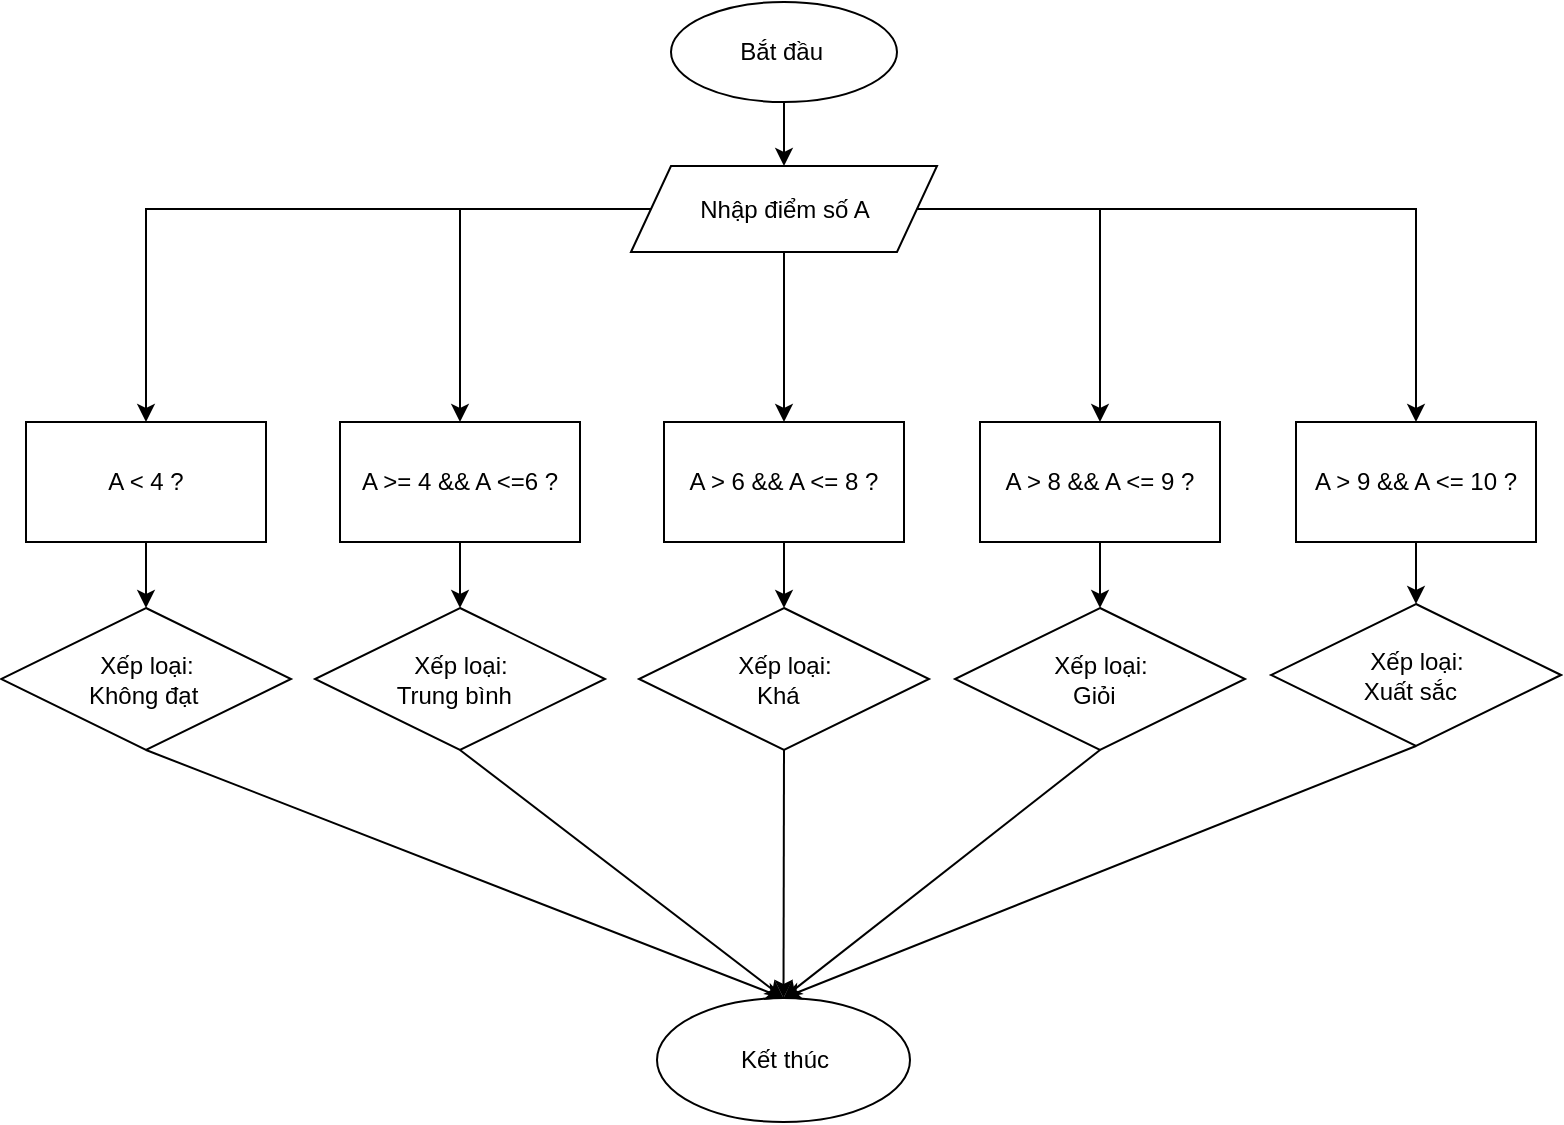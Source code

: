 <mxfile version="24.8.6">
  <diagram name="Trang-1" id="AVjfTueZ8LrYxPoxm-Ua">
    <mxGraphModel grid="0" page="1" gridSize="10" guides="1" tooltips="1" connect="1" arrows="1" fold="1" pageScale="1" pageWidth="1100" pageHeight="850" math="0" shadow="0">
      <root>
        <mxCell id="0" />
        <mxCell id="1" parent="0" />
        <mxCell id="HBLBr2EwnWnXB7OuXNY8-26" value="" style="edgeStyle=orthogonalEdgeStyle;rounded=0;orthogonalLoop=1;jettySize=auto;html=1;" edge="1" parent="1" source="HBLBr2EwnWnXB7OuXNY8-1" target="HBLBr2EwnWnXB7OuXNY8-2">
          <mxGeometry relative="1" as="geometry" />
        </mxCell>
        <mxCell id="HBLBr2EwnWnXB7OuXNY8-1" value="Bắt đầu&amp;nbsp;" style="ellipse;whiteSpace=wrap;html=1;" vertex="1" parent="1">
          <mxGeometry x="592.5" y="36" width="113" height="50" as="geometry" />
        </mxCell>
        <mxCell id="HBLBr2EwnWnXB7OuXNY8-18" value="" style="edgeStyle=orthogonalEdgeStyle;rounded=0;orthogonalLoop=1;jettySize=auto;html=1;entryX=0.5;entryY=0;entryDx=0;entryDy=0;" edge="1" parent="1" source="HBLBr2EwnWnXB7OuXNY8-2" target="HBLBr2EwnWnXB7OuXNY8-3">
          <mxGeometry relative="1" as="geometry">
            <mxPoint x="328" y="239" as="targetPoint" />
          </mxGeometry>
        </mxCell>
        <mxCell id="HBLBr2EwnWnXB7OuXNY8-21" value="" style="edgeStyle=orthogonalEdgeStyle;rounded=0;orthogonalLoop=1;jettySize=auto;html=1;entryX=0.5;entryY=0;entryDx=0;entryDy=0;" edge="1" parent="1" source="HBLBr2EwnWnXB7OuXNY8-2" target="HBLBr2EwnWnXB7OuXNY8-6">
          <mxGeometry relative="1" as="geometry" />
        </mxCell>
        <mxCell id="HBLBr2EwnWnXB7OuXNY8-22" value="" style="edgeStyle=orthogonalEdgeStyle;rounded=0;orthogonalLoop=1;jettySize=auto;html=1;entryX=0.5;entryY=0;entryDx=0;entryDy=0;" edge="1" parent="1" source="HBLBr2EwnWnXB7OuXNY8-2" target="HBLBr2EwnWnXB7OuXNY8-12">
          <mxGeometry relative="1" as="geometry" />
        </mxCell>
        <mxCell id="HBLBr2EwnWnXB7OuXNY8-23" value="" style="edgeStyle=orthogonalEdgeStyle;rounded=0;orthogonalLoop=1;jettySize=auto;html=1;entryX=0.5;entryY=0;entryDx=0;entryDy=0;" edge="1" parent="1" source="HBLBr2EwnWnXB7OuXNY8-2" target="HBLBr2EwnWnXB7OuXNY8-10">
          <mxGeometry relative="1" as="geometry" />
        </mxCell>
        <mxCell id="HBLBr2EwnWnXB7OuXNY8-25" value="" style="edgeStyle=orthogonalEdgeStyle;rounded=0;orthogonalLoop=1;jettySize=auto;html=1;" edge="1" parent="1" source="HBLBr2EwnWnXB7OuXNY8-2" target="HBLBr2EwnWnXB7OuXNY8-8">
          <mxGeometry relative="1" as="geometry" />
        </mxCell>
        <mxCell id="HBLBr2EwnWnXB7OuXNY8-2" value="Nhập điểm số A" style="shape=parallelogram;perimeter=parallelogramPerimeter;whiteSpace=wrap;html=1;fixedSize=1;" vertex="1" parent="1">
          <mxGeometry x="572.5" y="118" width="153" height="43" as="geometry" />
        </mxCell>
        <mxCell id="HBLBr2EwnWnXB7OuXNY8-5" value="" style="edgeStyle=orthogonalEdgeStyle;rounded=0;orthogonalLoop=1;jettySize=auto;html=1;" edge="1" parent="1" source="HBLBr2EwnWnXB7OuXNY8-3" target="HBLBr2EwnWnXB7OuXNY8-4">
          <mxGeometry relative="1" as="geometry" />
        </mxCell>
        <mxCell id="HBLBr2EwnWnXB7OuXNY8-3" value="A &amp;lt; 4 ?" style="rounded=0;whiteSpace=wrap;html=1;" vertex="1" parent="1">
          <mxGeometry x="270" y="246" width="120" height="60" as="geometry" />
        </mxCell>
        <mxCell id="HBLBr2EwnWnXB7OuXNY8-4" value="Xếp loại:&lt;div&gt;Không đạt&amp;nbsp;&lt;/div&gt;" style="rhombus;whiteSpace=wrap;html=1;" vertex="1" parent="1">
          <mxGeometry x="257.5" y="339" width="145" height="71" as="geometry" />
        </mxCell>
        <mxCell id="HBLBr2EwnWnXB7OuXNY8-14" value="" style="edgeStyle=orthogonalEdgeStyle;rounded=0;orthogonalLoop=1;jettySize=auto;html=1;" edge="1" parent="1" source="HBLBr2EwnWnXB7OuXNY8-6" target="HBLBr2EwnWnXB7OuXNY8-7">
          <mxGeometry relative="1" as="geometry" />
        </mxCell>
        <mxCell id="HBLBr2EwnWnXB7OuXNY8-6" value="A &amp;gt;= 4 &amp;amp;&amp;amp; A &amp;lt;=6 ?" style="rounded=0;whiteSpace=wrap;html=1;" vertex="1" parent="1">
          <mxGeometry x="427" y="246" width="120" height="60" as="geometry" />
        </mxCell>
        <mxCell id="HBLBr2EwnWnXB7OuXNY8-7" value="Xếp loại:&lt;div&gt;Trung bình&amp;nbsp;&amp;nbsp;&lt;/div&gt;" style="rhombus;whiteSpace=wrap;html=1;" vertex="1" parent="1">
          <mxGeometry x="414.5" y="339" width="145" height="71" as="geometry" />
        </mxCell>
        <mxCell id="HBLBr2EwnWnXB7OuXNY8-15" value="" style="edgeStyle=orthogonalEdgeStyle;rounded=0;orthogonalLoop=1;jettySize=auto;html=1;" edge="1" parent="1" source="HBLBr2EwnWnXB7OuXNY8-8" target="HBLBr2EwnWnXB7OuXNY8-9">
          <mxGeometry relative="1" as="geometry" />
        </mxCell>
        <mxCell id="HBLBr2EwnWnXB7OuXNY8-8" value="A &amp;gt; 6 &amp;amp;&amp;amp; A &amp;lt;= 8 ?" style="rounded=0;whiteSpace=wrap;html=1;" vertex="1" parent="1">
          <mxGeometry x="589" y="246" width="120" height="60" as="geometry" />
        </mxCell>
        <mxCell id="HBLBr2EwnWnXB7OuXNY8-9" value="Xếp loại:&lt;div&gt;Khá&amp;nbsp;&amp;nbsp;&lt;/div&gt;" style="rhombus;whiteSpace=wrap;html=1;" vertex="1" parent="1">
          <mxGeometry x="576.5" y="339" width="145" height="71" as="geometry" />
        </mxCell>
        <mxCell id="HBLBr2EwnWnXB7OuXNY8-16" value="" style="edgeStyle=orthogonalEdgeStyle;rounded=0;orthogonalLoop=1;jettySize=auto;html=1;" edge="1" parent="1" source="HBLBr2EwnWnXB7OuXNY8-10" target="HBLBr2EwnWnXB7OuXNY8-11">
          <mxGeometry relative="1" as="geometry" />
        </mxCell>
        <mxCell id="HBLBr2EwnWnXB7OuXNY8-10" value="A &amp;gt; 8 &amp;amp;&amp;amp; A &amp;lt;= 9 ?" style="rounded=0;whiteSpace=wrap;html=1;" vertex="1" parent="1">
          <mxGeometry x="747" y="246" width="120" height="60" as="geometry" />
        </mxCell>
        <mxCell id="HBLBr2EwnWnXB7OuXNY8-11" value="Xếp loại:&lt;div&gt;&lt;span style=&quot;background-color: initial;&quot;&gt;Giỏi&amp;nbsp;&amp;nbsp;&lt;/span&gt;&lt;/div&gt;" style="rhombus;whiteSpace=wrap;html=1;" vertex="1" parent="1">
          <mxGeometry x="734.5" y="339" width="145" height="71" as="geometry" />
        </mxCell>
        <mxCell id="HBLBr2EwnWnXB7OuXNY8-17" value="" style="edgeStyle=orthogonalEdgeStyle;rounded=0;orthogonalLoop=1;jettySize=auto;html=1;" edge="1" parent="1" source="HBLBr2EwnWnXB7OuXNY8-12" target="HBLBr2EwnWnXB7OuXNY8-13">
          <mxGeometry relative="1" as="geometry" />
        </mxCell>
        <mxCell id="HBLBr2EwnWnXB7OuXNY8-12" value="A &amp;gt; 9 &amp;amp;&amp;amp; A &amp;lt;= 10 ?" style="rounded=0;whiteSpace=wrap;html=1;" vertex="1" parent="1">
          <mxGeometry x="905" y="246" width="120" height="60" as="geometry" />
        </mxCell>
        <mxCell id="HBLBr2EwnWnXB7OuXNY8-13" value="Xếp loại:&lt;div&gt;&lt;span style=&quot;background-color: initial;&quot;&gt;Xuất sắc&amp;nbsp;&amp;nbsp;&lt;/span&gt;&lt;/div&gt;" style="rhombus;whiteSpace=wrap;html=1;" vertex="1" parent="1">
          <mxGeometry x="892.5" y="337" width="145" height="71" as="geometry" />
        </mxCell>
        <mxCell id="HBLBr2EwnWnXB7OuXNY8-27" value="Kết thúc" style="ellipse;whiteSpace=wrap;html=1;" vertex="1" parent="1">
          <mxGeometry x="585.5" y="534" width="126.5" height="62" as="geometry" />
        </mxCell>
        <mxCell id="HBLBr2EwnWnXB7OuXNY8-33" value="" style="endArrow=classic;html=1;rounded=0;exitX=0.5;exitY=1;exitDx=0;exitDy=0;entryX=0.5;entryY=0;entryDx=0;entryDy=0;" edge="1" parent="1" source="HBLBr2EwnWnXB7OuXNY8-7" target="HBLBr2EwnWnXB7OuXNY8-27">
          <mxGeometry width="50" height="50" relative="1" as="geometry">
            <mxPoint x="602" y="514" as="sourcePoint" />
            <mxPoint x="652" y="464" as="targetPoint" />
          </mxGeometry>
        </mxCell>
        <mxCell id="HBLBr2EwnWnXB7OuXNY8-34" value="" style="endArrow=classic;html=1;rounded=0;exitX=0.5;exitY=1;exitDx=0;exitDy=0;entryX=0.5;entryY=0;entryDx=0;entryDy=0;" edge="1" parent="1" source="HBLBr2EwnWnXB7OuXNY8-4" target="HBLBr2EwnWnXB7OuXNY8-27">
          <mxGeometry width="50" height="50" relative="1" as="geometry">
            <mxPoint x="602" y="514" as="sourcePoint" />
            <mxPoint x="652" y="464" as="targetPoint" />
          </mxGeometry>
        </mxCell>
        <mxCell id="HBLBr2EwnWnXB7OuXNY8-35" value="" style="endArrow=classic;html=1;rounded=0;exitX=0.5;exitY=1;exitDx=0;exitDy=0;entryX=0.5;entryY=0;entryDx=0;entryDy=0;" edge="1" parent="1" source="HBLBr2EwnWnXB7OuXNY8-9" target="HBLBr2EwnWnXB7OuXNY8-27">
          <mxGeometry width="50" height="50" relative="1" as="geometry">
            <mxPoint x="340" y="420" as="sourcePoint" />
            <mxPoint x="656" y="544" as="targetPoint" />
          </mxGeometry>
        </mxCell>
        <mxCell id="HBLBr2EwnWnXB7OuXNY8-36" value="" style="endArrow=classic;html=1;rounded=0;exitX=0.5;exitY=1;exitDx=0;exitDy=0;entryX=0.5;entryY=0;entryDx=0;entryDy=0;" edge="1" parent="1" source="HBLBr2EwnWnXB7OuXNY8-11" target="HBLBr2EwnWnXB7OuXNY8-27">
          <mxGeometry width="50" height="50" relative="1" as="geometry">
            <mxPoint x="659" y="420" as="sourcePoint" />
            <mxPoint x="651" y="530" as="targetPoint" />
          </mxGeometry>
        </mxCell>
        <mxCell id="HBLBr2EwnWnXB7OuXNY8-37" value="" style="endArrow=classic;html=1;rounded=0;exitX=0.5;exitY=1;exitDx=0;exitDy=0;entryX=0.5;entryY=0;entryDx=0;entryDy=0;" edge="1" parent="1" source="HBLBr2EwnWnXB7OuXNY8-13" target="HBLBr2EwnWnXB7OuXNY8-27">
          <mxGeometry width="50" height="50" relative="1" as="geometry">
            <mxPoint x="817" y="420" as="sourcePoint" />
            <mxPoint x="666" y="554" as="targetPoint" />
          </mxGeometry>
        </mxCell>
      </root>
    </mxGraphModel>
  </diagram>
</mxfile>
